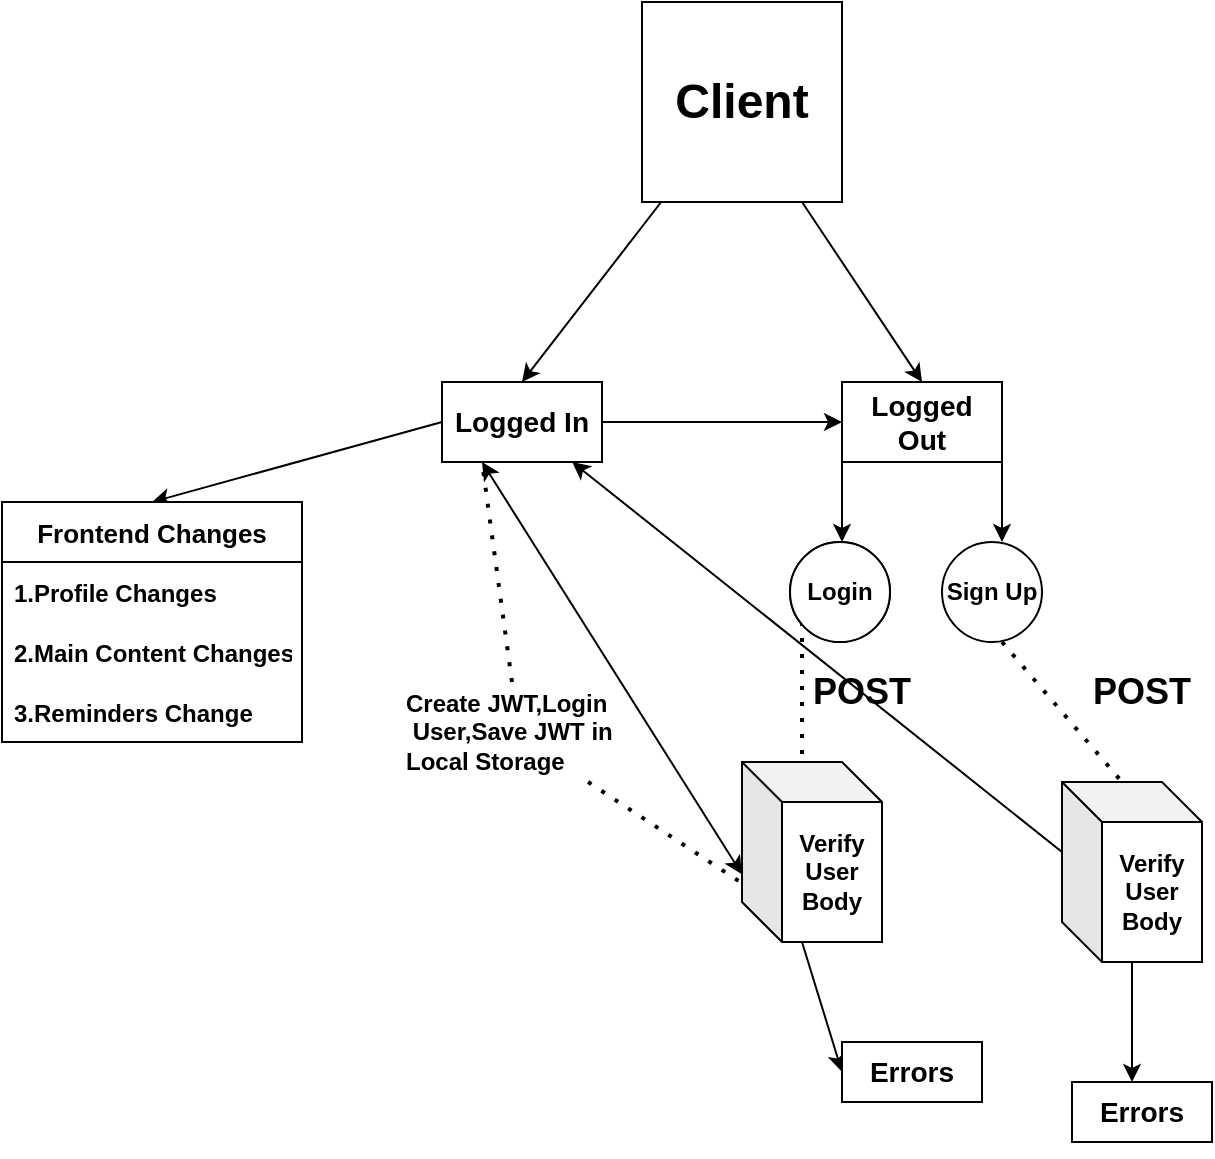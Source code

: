 <mxfile version="20.2.2" type="device"><diagram id="C5RBs43oDa-KdzZeNtuy" name="Page-1"><mxGraphModel dx="1185" dy="638" grid="1" gridSize="10" guides="1" tooltips="1" connect="1" arrows="1" fold="1" page="1" pageScale="1" pageWidth="827" pageHeight="1169" math="0" shadow="0"><root><mxCell id="WIyWlLk6GJQsqaUBKTNV-0"/><mxCell id="WIyWlLk6GJQsqaUBKTNV-1" parent="WIyWlLk6GJQsqaUBKTNV-0"/><mxCell id="gkDJwZygqB9tQnWfMyaB-0" value="&lt;h1&gt;Client&lt;/h1&gt;" style="whiteSpace=wrap;html=1;aspect=fixed;" vertex="1" parent="WIyWlLk6GJQsqaUBKTNV-1"><mxGeometry x="340" y="60" width="100" height="100" as="geometry"/></mxCell><mxCell id="gkDJwZygqB9tQnWfMyaB-2" value="" style="endArrow=classic;html=1;rounded=0;" edge="1" parent="WIyWlLk6GJQsqaUBKTNV-1" target="gkDJwZygqB9tQnWfMyaB-0"><mxGeometry width="50" height="50" relative="1" as="geometry"><mxPoint x="365" y="160" as="sourcePoint"/><mxPoint x="415" y="110" as="targetPoint"/></mxGeometry></mxCell><mxCell id="gkDJwZygqB9tQnWfMyaB-3" value="" style="endArrow=classic;html=1;rounded=0;entryX=0.5;entryY=0;entryDx=0;entryDy=0;" edge="1" parent="WIyWlLk6GJQsqaUBKTNV-1" target="gkDJwZygqB9tQnWfMyaB-4"><mxGeometry width="50" height="50" relative="1" as="geometry"><mxPoint x="349.58" y="160" as="sourcePoint"/><mxPoint x="349.58" y="250" as="targetPoint"/></mxGeometry></mxCell><mxCell id="gkDJwZygqB9tQnWfMyaB-4" value="&lt;h3&gt;Logged In&lt;/h3&gt;" style="rounded=0;whiteSpace=wrap;html=1;" vertex="1" parent="WIyWlLk6GJQsqaUBKTNV-1"><mxGeometry x="240" y="250" width="80" height="40" as="geometry"/></mxCell><mxCell id="gkDJwZygqB9tQnWfMyaB-5" value="" style="endArrow=classic;html=1;rounded=0;entryX=0.5;entryY=0;entryDx=0;entryDy=0;" edge="1" parent="WIyWlLk6GJQsqaUBKTNV-1" target="gkDJwZygqB9tQnWfMyaB-6"><mxGeometry width="50" height="50" relative="1" as="geometry"><mxPoint x="420" y="160" as="sourcePoint"/><mxPoint x="450" y="240" as="targetPoint"/></mxGeometry></mxCell><mxCell id="gkDJwZygqB9tQnWfMyaB-35" style="edgeStyle=orthogonalEdgeStyle;rounded=0;orthogonalLoop=1;jettySize=auto;html=1;exitX=1;exitY=1;exitDx=0;exitDy=0;fontFamily=Helvetica;fontSize=13;" edge="1" parent="WIyWlLk6GJQsqaUBKTNV-1" source="gkDJwZygqB9tQnWfMyaB-6"><mxGeometry relative="1" as="geometry"><mxPoint x="520" y="330" as="targetPoint"/></mxGeometry></mxCell><mxCell id="gkDJwZygqB9tQnWfMyaB-6" value="&lt;h3&gt;Logged Out&lt;/h3&gt;" style="rounded=0;whiteSpace=wrap;html=1;" vertex="1" parent="WIyWlLk6GJQsqaUBKTNV-1"><mxGeometry x="440" y="250" width="80" height="40" as="geometry"/></mxCell><mxCell id="gkDJwZygqB9tQnWfMyaB-7" value="" style="endArrow=classic;html=1;rounded=0;" edge="1" parent="WIyWlLk6GJQsqaUBKTNV-1"><mxGeometry width="50" height="50" relative="1" as="geometry"><mxPoint x="440" y="290" as="sourcePoint"/><mxPoint x="440" y="330" as="targetPoint"/></mxGeometry></mxCell><mxCell id="gkDJwZygqB9tQnWfMyaB-9" value="&lt;h4&gt;Login&lt;/h4&gt;" style="ellipse;whiteSpace=wrap;html=1;aspect=fixed;" vertex="1" parent="WIyWlLk6GJQsqaUBKTNV-1"><mxGeometry x="414" y="330" width="50" height="50" as="geometry"/></mxCell><mxCell id="gkDJwZygqB9tQnWfMyaB-10" value="" style="endArrow=none;dashed=1;html=1;dashPattern=1 3;strokeWidth=2;rounded=0;" edge="1" parent="WIyWlLk6GJQsqaUBKTNV-1"><mxGeometry width="50" height="50" relative="1" as="geometry"><mxPoint x="420" y="370" as="sourcePoint"/><mxPoint x="420" y="450" as="targetPoint"/></mxGeometry></mxCell><mxCell id="gkDJwZygqB9tQnWfMyaB-11" value="&lt;h2&gt;POST&lt;/h2&gt;" style="text;html=1;strokeColor=none;fillColor=none;align=center;verticalAlign=middle;whiteSpace=wrap;rounded=0;" vertex="1" parent="WIyWlLk6GJQsqaUBKTNV-1"><mxGeometry x="420" y="390" width="60" height="30" as="geometry"/></mxCell><mxCell id="gkDJwZygqB9tQnWfMyaB-12" value="&lt;h4&gt;Verify User Body&lt;/h4&gt;" style="shape=cube;whiteSpace=wrap;html=1;boundedLbl=1;backgroundOutline=1;darkOpacity=0.05;darkOpacity2=0.1;" vertex="1" parent="WIyWlLk6GJQsqaUBKTNV-1"><mxGeometry x="390" y="440" width="70" height="90" as="geometry"/></mxCell><mxCell id="gkDJwZygqB9tQnWfMyaB-15" value="" style="endArrow=classic;startArrow=classic;html=1;rounded=0;entryX=0.25;entryY=1;entryDx=0;entryDy=0;exitX=0;exitY=0.624;exitDx=0;exitDy=0;exitPerimeter=0;" edge="1" parent="WIyWlLk6GJQsqaUBKTNV-1" source="gkDJwZygqB9tQnWfMyaB-12" target="gkDJwZygqB9tQnWfMyaB-4"><mxGeometry width="50" height="50" relative="1" as="geometry"><mxPoint x="350" y="420" as="sourcePoint"/><mxPoint x="400" y="370" as="targetPoint"/></mxGeometry></mxCell><mxCell id="gkDJwZygqB9tQnWfMyaB-16" value="&lt;h4 style=&quot;&quot;&gt;Create JWT,Login&amp;nbsp; &amp;nbsp;User,Save JWT in Local Storage&lt;/h4&gt;" style="text;html=1;strokeColor=none;fillColor=none;align=left;verticalAlign=middle;whiteSpace=wrap;rounded=0;" vertex="1" parent="WIyWlLk6GJQsqaUBKTNV-1"><mxGeometry x="220" y="400" width="110" height="50" as="geometry"/></mxCell><mxCell id="gkDJwZygqB9tQnWfMyaB-17" value="" style="endArrow=none;dashed=1;html=1;dashPattern=1 3;strokeWidth=2;rounded=0;entryX=-0.024;entryY=0.661;entryDx=0;entryDy=0;entryPerimeter=0;" edge="1" parent="WIyWlLk6GJQsqaUBKTNV-1" source="gkDJwZygqB9tQnWfMyaB-16" target="gkDJwZygqB9tQnWfMyaB-12"><mxGeometry width="50" height="50" relative="1" as="geometry"><mxPoint x="350" y="370" as="sourcePoint"/><mxPoint x="400" y="320" as="targetPoint"/></mxGeometry></mxCell><mxCell id="gkDJwZygqB9tQnWfMyaB-18" value="" style="endArrow=none;dashed=1;html=1;dashPattern=1 3;strokeWidth=2;rounded=0;exitX=0.5;exitY=0;exitDx=0;exitDy=0;" edge="1" parent="WIyWlLk6GJQsqaUBKTNV-1" source="gkDJwZygqB9tQnWfMyaB-16"><mxGeometry width="50" height="50" relative="1" as="geometry"><mxPoint x="350" y="370" as="sourcePoint"/><mxPoint x="260" y="290" as="targetPoint"/></mxGeometry></mxCell><mxCell id="gkDJwZygqB9tQnWfMyaB-19" value="" style="endArrow=classic;html=1;rounded=0;entryX=0;entryY=0.5;entryDx=0;entryDy=0;" edge="1" parent="WIyWlLk6GJQsqaUBKTNV-1" target="gkDJwZygqB9tQnWfMyaB-20"><mxGeometry width="50" height="50" relative="1" as="geometry"><mxPoint x="420" y="530" as="sourcePoint"/><mxPoint x="420" y="600" as="targetPoint"/></mxGeometry></mxCell><mxCell id="gkDJwZygqB9tQnWfMyaB-20" value="&lt;h3&gt;Errors&lt;/h3&gt;" style="rounded=0;whiteSpace=wrap;html=1;" vertex="1" parent="WIyWlLk6GJQsqaUBKTNV-1"><mxGeometry x="440" y="580" width="70" height="30" as="geometry"/></mxCell><mxCell id="gkDJwZygqB9tQnWfMyaB-25" value="" style="endArrow=classic;html=1;rounded=0;entryX=0;entryY=0.5;entryDx=0;entryDy=0;exitX=1;exitY=0.5;exitDx=0;exitDy=0;" edge="1" parent="WIyWlLk6GJQsqaUBKTNV-1" source="gkDJwZygqB9tQnWfMyaB-4" target="gkDJwZygqB9tQnWfMyaB-6"><mxGeometry width="50" height="50" relative="1" as="geometry"><mxPoint x="340" y="280" as="sourcePoint"/><mxPoint x="390" y="230" as="targetPoint"/></mxGeometry></mxCell><mxCell id="gkDJwZygqB9tQnWfMyaB-28" value="" style="endArrow=classic;html=1;rounded=0;entryX=0.5;entryY=0;entryDx=0;entryDy=0;exitX=0;exitY=0.5;exitDx=0;exitDy=0;" edge="1" parent="WIyWlLk6GJQsqaUBKTNV-1" source="gkDJwZygqB9tQnWfMyaB-4" target="gkDJwZygqB9tQnWfMyaB-29"><mxGeometry width="50" height="50" relative="1" as="geometry"><mxPoint x="310" y="430" as="sourcePoint"/><mxPoint x="120" y="300" as="targetPoint"/></mxGeometry></mxCell><mxCell id="gkDJwZygqB9tQnWfMyaB-29" value="Frontend Changes" style="swimlane;fontStyle=1;childLayout=stackLayout;horizontal=1;startSize=30;horizontalStack=0;resizeParent=1;resizeParentMax=0;resizeLast=0;collapsible=1;marginBottom=0;fontFamily=Helvetica;fontSize=13;" vertex="1" parent="WIyWlLk6GJQsqaUBKTNV-1"><mxGeometry x="20" y="310" width="150" height="120" as="geometry"/></mxCell><mxCell id="gkDJwZygqB9tQnWfMyaB-30" value="1.Profile Changes" style="text;strokeColor=none;fillColor=none;align=left;verticalAlign=middle;spacingLeft=4;spacingRight=4;overflow=hidden;points=[[0,0.5],[1,0.5]];portConstraint=eastwest;rotatable=0;fontStyle=1" vertex="1" parent="gkDJwZygqB9tQnWfMyaB-29"><mxGeometry y="30" width="150" height="30" as="geometry"/></mxCell><mxCell id="gkDJwZygqB9tQnWfMyaB-31" value="2.Main Content Changes" style="text;strokeColor=none;fillColor=none;align=left;verticalAlign=middle;spacingLeft=4;spacingRight=4;overflow=hidden;points=[[0,0.5],[1,0.5]];portConstraint=eastwest;rotatable=0;fontStyle=1" vertex="1" parent="gkDJwZygqB9tQnWfMyaB-29"><mxGeometry y="60" width="150" height="30" as="geometry"/></mxCell><mxCell id="gkDJwZygqB9tQnWfMyaB-32" value="3.Reminders Change" style="text;strokeColor=none;fillColor=none;align=left;verticalAlign=middle;spacingLeft=4;spacingRight=4;overflow=hidden;points=[[0,0.5],[1,0.5]];portConstraint=eastwest;rotatable=0;fontStyle=1" vertex="1" parent="gkDJwZygqB9tQnWfMyaB-29"><mxGeometry y="90" width="150" height="30" as="geometry"/></mxCell><mxCell id="gkDJwZygqB9tQnWfMyaB-36" value="&lt;h4&gt;Login&lt;/h4&gt;" style="ellipse;whiteSpace=wrap;html=1;aspect=fixed;" vertex="1" parent="WIyWlLk6GJQsqaUBKTNV-1"><mxGeometry x="414" y="330" width="50" height="50" as="geometry"/></mxCell><mxCell id="gkDJwZygqB9tQnWfMyaB-37" value="&lt;h4&gt;Sign Up&lt;/h4&gt;" style="ellipse;whiteSpace=wrap;html=1;aspect=fixed;" vertex="1" parent="WIyWlLk6GJQsqaUBKTNV-1"><mxGeometry x="490" y="330" width="50" height="50" as="geometry"/></mxCell><mxCell id="gkDJwZygqB9tQnWfMyaB-38" value="" style="endArrow=none;dashed=1;html=1;dashPattern=1 3;strokeWidth=2;rounded=0;fontFamily=Helvetica;fontSize=13;" edge="1" parent="WIyWlLk6GJQsqaUBKTNV-1"><mxGeometry width="50" height="50" relative="1" as="geometry"><mxPoint x="520" y="380" as="sourcePoint"/><mxPoint x="580" y="450" as="targetPoint"/></mxGeometry></mxCell><mxCell id="gkDJwZygqB9tQnWfMyaB-39" value="&lt;h2&gt;POST&lt;/h2&gt;" style="text;html=1;strokeColor=none;fillColor=none;align=center;verticalAlign=middle;whiteSpace=wrap;rounded=0;" vertex="1" parent="WIyWlLk6GJQsqaUBKTNV-1"><mxGeometry x="560" y="390" width="60" height="30" as="geometry"/></mxCell><mxCell id="gkDJwZygqB9tQnWfMyaB-41" style="edgeStyle=orthogonalEdgeStyle;rounded=0;orthogonalLoop=1;jettySize=auto;html=1;fontFamily=Helvetica;fontSize=13;" edge="1" parent="WIyWlLk6GJQsqaUBKTNV-1" source="gkDJwZygqB9tQnWfMyaB-40"><mxGeometry relative="1" as="geometry"><mxPoint x="585" y="600" as="targetPoint"/></mxGeometry></mxCell><mxCell id="gkDJwZygqB9tQnWfMyaB-40" value="&lt;h4&gt;Verify User Body&lt;/h4&gt;" style="shape=cube;whiteSpace=wrap;html=1;boundedLbl=1;backgroundOutline=1;darkOpacity=0.05;darkOpacity2=0.1;" vertex="1" parent="WIyWlLk6GJQsqaUBKTNV-1"><mxGeometry x="550" y="450" width="70" height="90" as="geometry"/></mxCell><mxCell id="gkDJwZygqB9tQnWfMyaB-42" value="&lt;h3&gt;Errors&lt;/h3&gt;" style="rounded=0;whiteSpace=wrap;html=1;" vertex="1" parent="WIyWlLk6GJQsqaUBKTNV-1"><mxGeometry x="555" y="600" width="70" height="30" as="geometry"/></mxCell><mxCell id="gkDJwZygqB9tQnWfMyaB-46" value="" style="endArrow=classic;html=1;rounded=0;fontFamily=Helvetica;fontSize=13;exitX=0;exitY=0;exitDx=0;exitDy=35;exitPerimeter=0;" edge="1" parent="WIyWlLk6GJQsqaUBKTNV-1" source="gkDJwZygqB9tQnWfMyaB-40" target="gkDJwZygqB9tQnWfMyaB-4"><mxGeometry width="50" height="50" relative="1" as="geometry"><mxPoint x="310" y="560" as="sourcePoint"/><mxPoint x="360" y="510" as="targetPoint"/></mxGeometry></mxCell></root></mxGraphModel></diagram></mxfile>